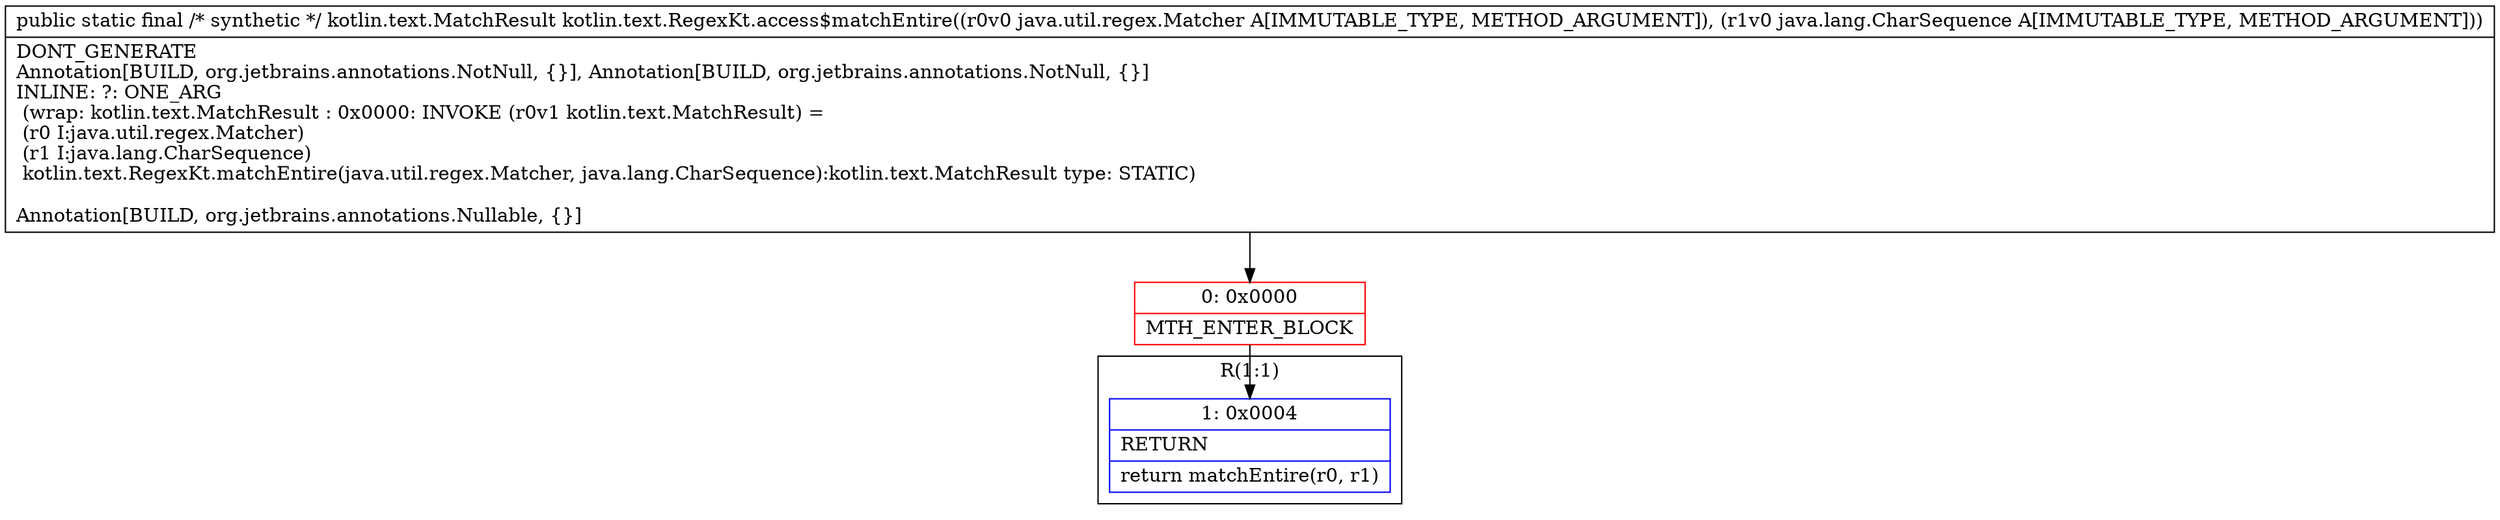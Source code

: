 digraph "CFG forkotlin.text.RegexKt.access$matchEntire(Ljava\/util\/regex\/Matcher;Ljava\/lang\/CharSequence;)Lkotlin\/text\/MatchResult;" {
subgraph cluster_Region_395089270 {
label = "R(1:1)";
node [shape=record,color=blue];
Node_1 [shape=record,label="{1\:\ 0x0004|RETURN\l|return matchEntire(r0, r1)\l}"];
}
Node_0 [shape=record,color=red,label="{0\:\ 0x0000|MTH_ENTER_BLOCK\l}"];
MethodNode[shape=record,label="{public static final \/* synthetic *\/ kotlin.text.MatchResult kotlin.text.RegexKt.access$matchEntire((r0v0 java.util.regex.Matcher A[IMMUTABLE_TYPE, METHOD_ARGUMENT]), (r1v0 java.lang.CharSequence A[IMMUTABLE_TYPE, METHOD_ARGUMENT]))  | DONT_GENERATE\lAnnotation[BUILD, org.jetbrains.annotations.NotNull, \{\}], Annotation[BUILD, org.jetbrains.annotations.NotNull, \{\}]\lINLINE: ?: ONE_ARG  \l  (wrap: kotlin.text.MatchResult : 0x0000: INVOKE  (r0v1 kotlin.text.MatchResult) = \l  (r0 I:java.util.regex.Matcher)\l  (r1 I:java.lang.CharSequence)\l kotlin.text.RegexKt.matchEntire(java.util.regex.Matcher, java.lang.CharSequence):kotlin.text.MatchResult type: STATIC)\l\lAnnotation[BUILD, org.jetbrains.annotations.Nullable, \{\}]\l}"];
MethodNode -> Node_0;
Node_0 -> Node_1;
}

